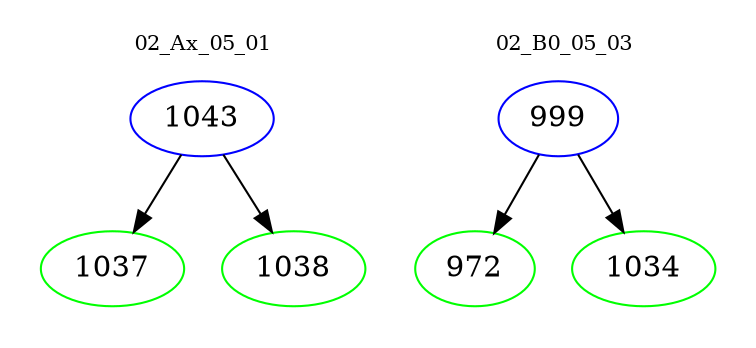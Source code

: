 digraph{
subgraph cluster_0 {
color = white
label = "02_Ax_05_01";
fontsize=10;
T0_1043 [label="1043", color="blue"]
T0_1043 -> T0_1037 [color="black"]
T0_1037 [label="1037", color="green"]
T0_1043 -> T0_1038 [color="black"]
T0_1038 [label="1038", color="green"]
}
subgraph cluster_1 {
color = white
label = "02_B0_05_03";
fontsize=10;
T1_999 [label="999", color="blue"]
T1_999 -> T1_972 [color="black"]
T1_972 [label="972", color="green"]
T1_999 -> T1_1034 [color="black"]
T1_1034 [label="1034", color="green"]
}
}
